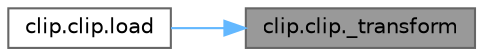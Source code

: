 digraph "clip.clip._transform"
{
 // LATEX_PDF_SIZE
  bgcolor="transparent";
  edge [fontname=Helvetica,fontsize=10,labelfontname=Helvetica,labelfontsize=10];
  node [fontname=Helvetica,fontsize=10,shape=box,height=0.2,width=0.4];
  rankdir="RL";
  Node1 [id="Node000001",label="clip.clip._transform",height=0.2,width=0.4,color="gray40", fillcolor="grey60", style="filled", fontcolor="black",tooltip="Creates a preprocessing pipeline for images."];
  Node1 -> Node2 [id="edge1_Node000001_Node000002",dir="back",color="steelblue1",style="solid",tooltip=" "];
  Node2 [id="Node000002",label="clip.clip.load",height=0.2,width=0.4,color="grey40", fillcolor="white", style="filled",URL="$namespaceclip_1_1clip.html#ada9638365db32df0a68806aa2554b186",tooltip="Loads a CLIP model."];
}

